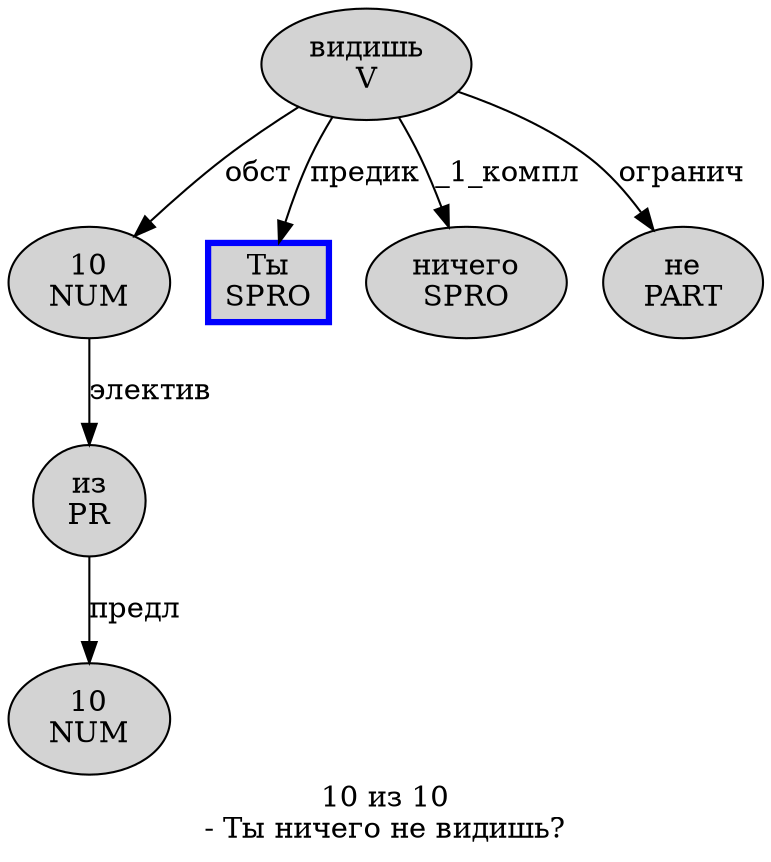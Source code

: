 digraph SENTENCE_1006 {
	graph [label="10 из 10
- Ты ничего не видишь?"]
	node [style=filled]
		0 [label="10
NUM" color="" fillcolor=lightgray penwidth=1 shape=ellipse]
		1 [label="из
PR" color="" fillcolor=lightgray penwidth=1 shape=ellipse]
		2 [label="10
NUM" color="" fillcolor=lightgray penwidth=1 shape=ellipse]
		4 [label="Ты
SPRO" color=blue fillcolor=lightgray penwidth=3 shape=box]
		5 [label="ничего
SPRO" color="" fillcolor=lightgray penwidth=1 shape=ellipse]
		6 [label="не
PART" color="" fillcolor=lightgray penwidth=1 shape=ellipse]
		7 [label="видишь
V" color="" fillcolor=lightgray penwidth=1 shape=ellipse]
			7 -> 0 [label="обст"]
			7 -> 4 [label="предик"]
			7 -> 5 [label="_1_компл"]
			7 -> 6 [label="огранич"]
			0 -> 1 [label="электив"]
			1 -> 2 [label="предл"]
}